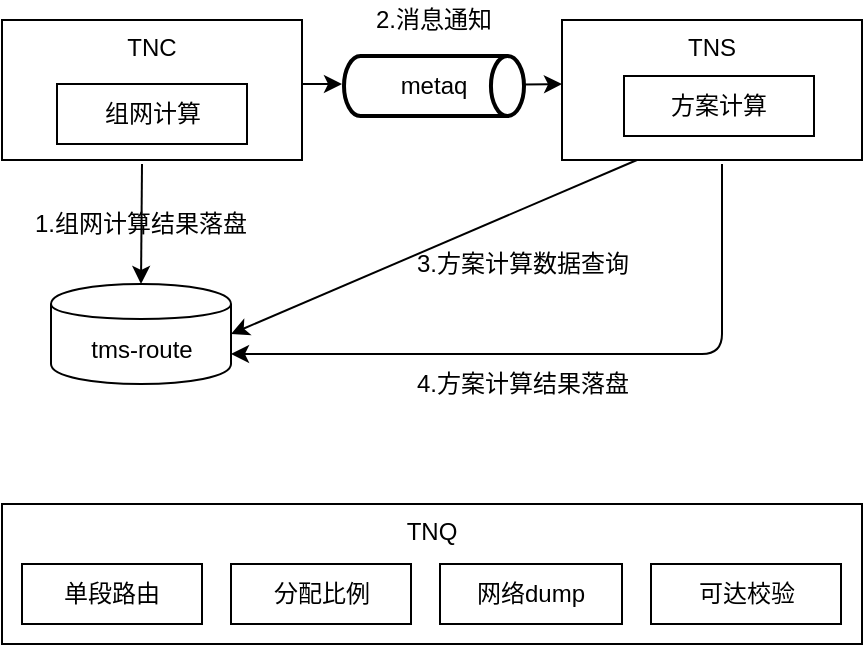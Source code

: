 <mxfile version="12.3.1" type="github" pages="1">
  <diagram id="bm1bNOkj_8VyeEYl24zR" name="Page-1">
    <mxGraphModel dx="946" dy="591" grid="1" gridSize="10" guides="1" tooltips="1" connect="1" arrows="1" fold="1" page="1" pageScale="1" pageWidth="827" pageHeight="1169" math="0" shadow="0">
      <root>
        <mxCell id="0"/>
        <mxCell id="1" parent="0"/>
        <mxCell id="pQBGxlGY77EAfO2A1jO3-2" value="TNC" style="rounded=0;whiteSpace=wrap;html=1;verticalAlign=top;" vertex="1" parent="1">
          <mxGeometry x="160" y="288" width="150" height="70" as="geometry"/>
        </mxCell>
        <mxCell id="pQBGxlGY77EAfO2A1jO3-3" value="组网计算" style="rounded=0;whiteSpace=wrap;html=1;" vertex="1" parent="1">
          <mxGeometry x="187.5" y="320" width="95" height="30" as="geometry"/>
        </mxCell>
        <mxCell id="pQBGxlGY77EAfO2A1jO3-4" value="TNS" style="rounded=0;whiteSpace=wrap;html=1;verticalAlign=top;" vertex="1" parent="1">
          <mxGeometry x="440" y="288" width="150" height="70" as="geometry"/>
        </mxCell>
        <mxCell id="pQBGxlGY77EAfO2A1jO3-7" value="方案计算" style="rounded=0;whiteSpace=wrap;html=1;" vertex="1" parent="1">
          <mxGeometry x="471" y="316" width="95" height="30" as="geometry"/>
        </mxCell>
        <mxCell id="pQBGxlGY77EAfO2A1jO3-8" value="tms-route" style="shape=cylinder;whiteSpace=wrap;html=1;boundedLbl=1;backgroundOutline=1;" vertex="1" parent="1">
          <mxGeometry x="184.5" y="420" width="90" height="50" as="geometry"/>
        </mxCell>
        <mxCell id="pQBGxlGY77EAfO2A1jO3-9" value="" style="endArrow=classic;html=1;exitX=0.25;exitY=1;exitDx=0;exitDy=0;entryX=1;entryY=0.5;entryDx=0;entryDy=0;" edge="1" parent="1" source="pQBGxlGY77EAfO2A1jO3-4" target="pQBGxlGY77EAfO2A1jO3-8">
          <mxGeometry width="50" height="50" relative="1" as="geometry">
            <mxPoint x="290" y="600" as="sourcePoint"/>
            <mxPoint x="340" y="550" as="targetPoint"/>
          </mxGeometry>
        </mxCell>
        <mxCell id="pQBGxlGY77EAfO2A1jO3-10" value="3.方案计算数据查询" style="text;html=1;strokeColor=none;fillColor=none;align=center;verticalAlign=middle;whiteSpace=wrap;rounded=0;" vertex="1" parent="1">
          <mxGeometry x="355.5" y="400" width="129" height="20" as="geometry"/>
        </mxCell>
        <mxCell id="pQBGxlGY77EAfO2A1jO3-12" value="" style="endArrow=classic;html=1;" edge="1" parent="1" source="pQBGxlGY77EAfO2A1jO3-6">
          <mxGeometry width="50" height="50" relative="1" as="geometry">
            <mxPoint x="330" y="570" as="sourcePoint"/>
            <mxPoint x="440" y="320" as="targetPoint"/>
          </mxGeometry>
        </mxCell>
        <mxCell id="pQBGxlGY77EAfO2A1jO3-6" value="metaq" style="strokeWidth=2;html=1;shape=mxgraph.flowchart.direct_data;whiteSpace=wrap;" vertex="1" parent="1">
          <mxGeometry x="331" y="306" width="90" height="30" as="geometry"/>
        </mxCell>
        <mxCell id="pQBGxlGY77EAfO2A1jO3-13" value="" style="endArrow=classic;html=1;" edge="1" parent="1">
          <mxGeometry width="50" height="50" relative="1" as="geometry">
            <mxPoint x="310" y="320" as="sourcePoint"/>
            <mxPoint x="330" y="320" as="targetPoint"/>
          </mxGeometry>
        </mxCell>
        <mxCell id="pQBGxlGY77EAfO2A1jO3-14" value="" style="endArrow=classic;html=1;entryX=0.5;entryY=0;entryDx=0;entryDy=0;" edge="1" parent="1" target="pQBGxlGY77EAfO2A1jO3-8">
          <mxGeometry width="50" height="50" relative="1" as="geometry">
            <mxPoint x="230" y="360" as="sourcePoint"/>
            <mxPoint x="290" y="550" as="targetPoint"/>
          </mxGeometry>
        </mxCell>
        <mxCell id="pQBGxlGY77EAfO2A1jO3-15" value="1.组网计算结果落盘" style="text;html=1;strokeColor=none;fillColor=none;align=center;verticalAlign=middle;whiteSpace=wrap;rounded=0;" vertex="1" parent="1">
          <mxGeometry x="165" y="380" width="129" height="20" as="geometry"/>
        </mxCell>
        <mxCell id="pQBGxlGY77EAfO2A1jO3-16" value="2.消息通知" style="text;html=1;strokeColor=none;fillColor=none;align=center;verticalAlign=middle;whiteSpace=wrap;rounded=0;" vertex="1" parent="1">
          <mxGeometry x="346" y="278" width="60" height="20" as="geometry"/>
        </mxCell>
        <mxCell id="pQBGxlGY77EAfO2A1jO3-18" value="" style="endArrow=classic;html=1;entryX=1;entryY=0.7;entryDx=0;entryDy=0;" edge="1" parent="1" target="pQBGxlGY77EAfO2A1jO3-8">
          <mxGeometry width="50" height="50" relative="1" as="geometry">
            <mxPoint x="520" y="360" as="sourcePoint"/>
            <mxPoint x="450" y="530" as="targetPoint"/>
            <Array as="points">
              <mxPoint x="520" y="455"/>
            </Array>
          </mxGeometry>
        </mxCell>
        <mxCell id="pQBGxlGY77EAfO2A1jO3-19" value="4.方案计算结果落盘" style="text;html=1;strokeColor=none;fillColor=none;align=center;verticalAlign=middle;whiteSpace=wrap;rounded=0;" vertex="1" parent="1">
          <mxGeometry x="355.5" y="460" width="129" height="20" as="geometry"/>
        </mxCell>
        <mxCell id="pQBGxlGY77EAfO2A1jO3-20" value="TNQ" style="rounded=0;whiteSpace=wrap;html=1;verticalAlign=top;" vertex="1" parent="1">
          <mxGeometry x="160" y="530" width="430" height="70" as="geometry"/>
        </mxCell>
        <mxCell id="pQBGxlGY77EAfO2A1jO3-21" value="单段路由" style="rounded=0;whiteSpace=wrap;html=1;" vertex="1" parent="1">
          <mxGeometry x="170" y="560" width="90" height="30" as="geometry"/>
        </mxCell>
        <mxCell id="pQBGxlGY77EAfO2A1jO3-22" value="分配比例" style="rounded=0;whiteSpace=wrap;html=1;" vertex="1" parent="1">
          <mxGeometry x="274.5" y="560" width="90" height="30" as="geometry"/>
        </mxCell>
        <mxCell id="pQBGxlGY77EAfO2A1jO3-23" value="网络dump" style="rounded=0;whiteSpace=wrap;html=1;" vertex="1" parent="1">
          <mxGeometry x="379" y="560" width="91" height="30" as="geometry"/>
        </mxCell>
        <mxCell id="pQBGxlGY77EAfO2A1jO3-26" value="可达校验" style="rounded=0;whiteSpace=wrap;html=1;" vertex="1" parent="1">
          <mxGeometry x="484.5" y="560" width="95" height="30" as="geometry"/>
        </mxCell>
      </root>
    </mxGraphModel>
  </diagram>
</mxfile>
